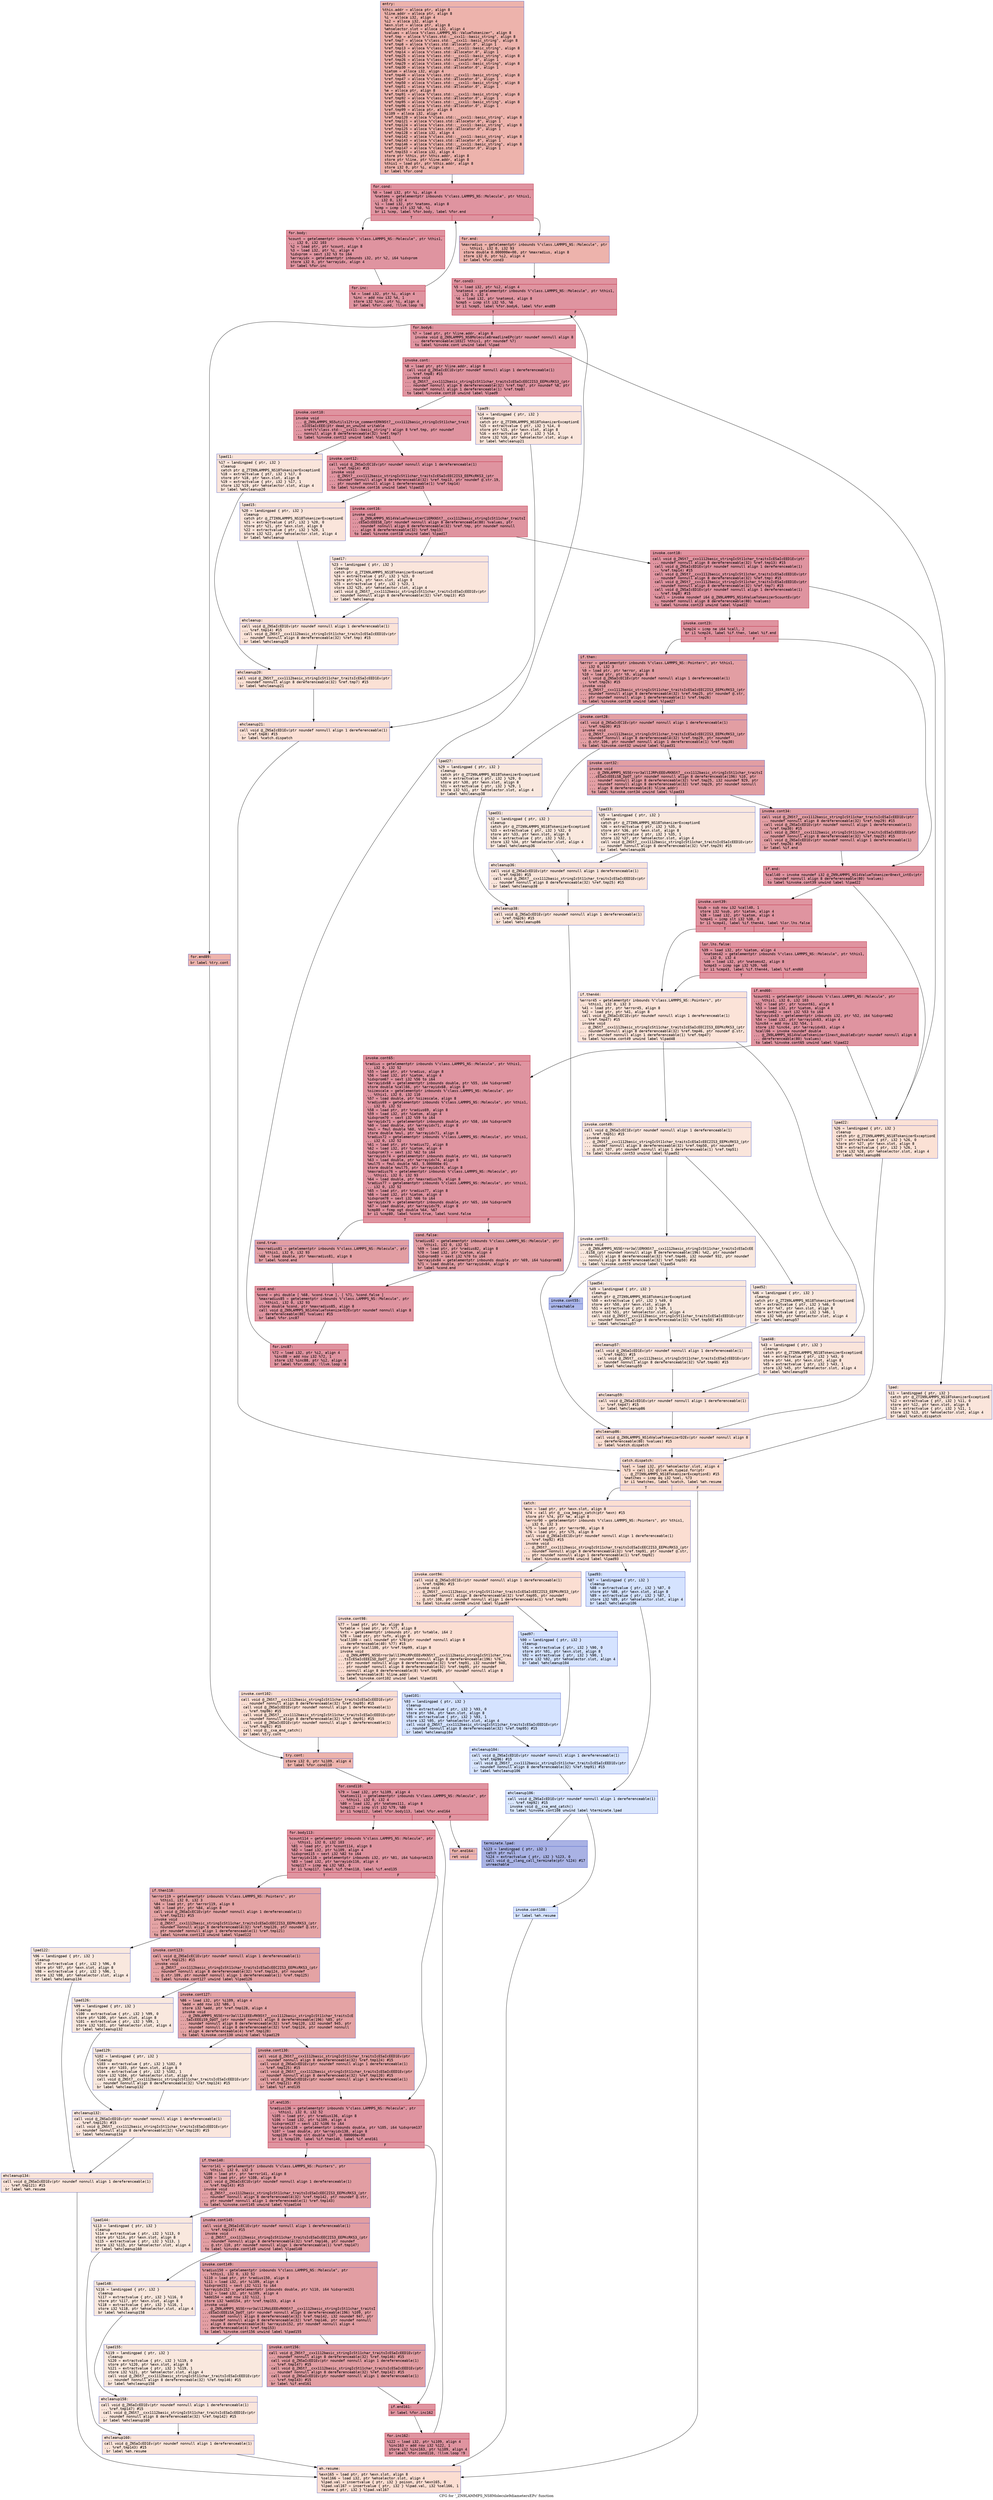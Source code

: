 digraph "CFG for '_ZN9LAMMPS_NS8Molecule9diametersEPc' function" {
	label="CFG for '_ZN9LAMMPS_NS8Molecule9diametersEPc' function";

	Node0x558e6094cd00 [shape=record,color="#3d50c3ff", style=filled, fillcolor="#d6524470" fontname="Courier",label="{entry:\l|  %this.addr = alloca ptr, align 8\l  %line.addr = alloca ptr, align 8\l  %i = alloca i32, align 4\l  %i2 = alloca i32, align 4\l  %exn.slot = alloca ptr, align 8\l  %ehselector.slot = alloca i32, align 4\l  %values = alloca %\"class.LAMMPS_NS::ValueTokenizer\", align 8\l  %ref.tmp = alloca %\"class.std::__cxx11::basic_string\", align 8\l  %ref.tmp7 = alloca %\"class.std::__cxx11::basic_string\", align 8\l  %ref.tmp8 = alloca %\"class.std::allocator.0\", align 1\l  %ref.tmp13 = alloca %\"class.std::__cxx11::basic_string\", align 8\l  %ref.tmp14 = alloca %\"class.std::allocator.0\", align 1\l  %ref.tmp25 = alloca %\"class.std::__cxx11::basic_string\", align 8\l  %ref.tmp26 = alloca %\"class.std::allocator.0\", align 1\l  %ref.tmp29 = alloca %\"class.std::__cxx11::basic_string\", align 8\l  %ref.tmp30 = alloca %\"class.std::allocator.0\", align 1\l  %iatom = alloca i32, align 4\l  %ref.tmp46 = alloca %\"class.std::__cxx11::basic_string\", align 8\l  %ref.tmp47 = alloca %\"class.std::allocator.0\", align 1\l  %ref.tmp50 = alloca %\"class.std::__cxx11::basic_string\", align 8\l  %ref.tmp51 = alloca %\"class.std::allocator.0\", align 1\l  %e = alloca ptr, align 8\l  %ref.tmp91 = alloca %\"class.std::__cxx11::basic_string\", align 8\l  %ref.tmp92 = alloca %\"class.std::allocator.0\", align 1\l  %ref.tmp95 = alloca %\"class.std::__cxx11::basic_string\", align 8\l  %ref.tmp96 = alloca %\"class.std::allocator.0\", align 1\l  %ref.tmp99 = alloca ptr, align 8\l  %i109 = alloca i32, align 4\l  %ref.tmp120 = alloca %\"class.std::__cxx11::basic_string\", align 8\l  %ref.tmp121 = alloca %\"class.std::allocator.0\", align 1\l  %ref.tmp124 = alloca %\"class.std::__cxx11::basic_string\", align 8\l  %ref.tmp125 = alloca %\"class.std::allocator.0\", align 1\l  %ref.tmp128 = alloca i32, align 4\l  %ref.tmp142 = alloca %\"class.std::__cxx11::basic_string\", align 8\l  %ref.tmp143 = alloca %\"class.std::allocator.0\", align 1\l  %ref.tmp146 = alloca %\"class.std::__cxx11::basic_string\", align 8\l  %ref.tmp147 = alloca %\"class.std::allocator.0\", align 1\l  %ref.tmp153 = alloca i32, align 4\l  store ptr %this, ptr %this.addr, align 8\l  store ptr %line, ptr %line.addr, align 8\l  %this1 = load ptr, ptr %this.addr, align 8\l  store i32 0, ptr %i, align 4\l  br label %for.cond\l}"];
	Node0x558e6094cd00 -> Node0x558e60956ec0[tooltip="entry -> for.cond\nProbability 100.00%" ];
	Node0x558e60956ec0 [shape=record,color="#b70d28ff", style=filled, fillcolor="#b70d2870" fontname="Courier",label="{for.cond:\l|  %0 = load i32, ptr %i, align 4\l  %natoms = getelementptr inbounds %\"class.LAMMPS_NS::Molecule\", ptr %this1,\l... i32 0, i32 4\l  %1 = load i32, ptr %natoms, align 8\l  %cmp = icmp slt i32 %0, %1\l  br i1 %cmp, label %for.body, label %for.end\l|{<s0>T|<s1>F}}"];
	Node0x558e60956ec0:s0 -> Node0x558e60957240[tooltip="for.cond -> for.body\nProbability 96.88%" ];
	Node0x558e60956ec0:s1 -> Node0x558e609572c0[tooltip="for.cond -> for.end\nProbability 3.12%" ];
	Node0x558e60957240 [shape=record,color="#b70d28ff", style=filled, fillcolor="#b70d2870" fontname="Courier",label="{for.body:\l|  %count = getelementptr inbounds %\"class.LAMMPS_NS::Molecule\", ptr %this1,\l... i32 0, i32 103\l  %2 = load ptr, ptr %count, align 8\l  %3 = load i32, ptr %i, align 4\l  %idxprom = sext i32 %3 to i64\l  %arrayidx = getelementptr inbounds i32, ptr %2, i64 %idxprom\l  store i32 0, ptr %arrayidx, align 4\l  br label %for.inc\l}"];
	Node0x558e60957240 -> Node0x558e60956130[tooltip="for.body -> for.inc\nProbability 100.00%" ];
	Node0x558e60956130 [shape=record,color="#b70d28ff", style=filled, fillcolor="#b70d2870" fontname="Courier",label="{for.inc:\l|  %4 = load i32, ptr %i, align 4\l  %inc = add nsw i32 %4, 1\l  store i32 %inc, ptr %i, align 4\l  br label %for.cond, !llvm.loop !6\l}"];
	Node0x558e60956130 -> Node0x558e60956ec0[tooltip="for.inc -> for.cond\nProbability 100.00%" ];
	Node0x558e609572c0 [shape=record,color="#3d50c3ff", style=filled, fillcolor="#d6524470" fontname="Courier",label="{for.end:\l|  %maxradius = getelementptr inbounds %\"class.LAMMPS_NS::Molecule\", ptr\l... %this1, i32 0, i32 93\l  store double 0.000000e+00, ptr %maxradius, align 8\l  store i32 0, ptr %i2, align 4\l  br label %for.cond3\l}"];
	Node0x558e609572c0 -> Node0x558e60958160[tooltip="for.end -> for.cond3\nProbability 100.00%" ];
	Node0x558e60958160 [shape=record,color="#b70d28ff", style=filled, fillcolor="#b70d2870" fontname="Courier",label="{for.cond3:\l|  %5 = load i32, ptr %i2, align 4\l  %natoms4 = getelementptr inbounds %\"class.LAMMPS_NS::Molecule\", ptr %this1,\l... i32 0, i32 4\l  %6 = load i32, ptr %natoms4, align 8\l  %cmp5 = icmp slt i32 %5, %6\l  br i1 %cmp5, label %for.body6, label %for.end89\l|{<s0>T|<s1>F}}"];
	Node0x558e60958160:s0 -> Node0x558e609584e0[tooltip="for.cond3 -> for.body6\nProbability 96.88%" ];
	Node0x558e60958160:s1 -> Node0x558e60958560[tooltip="for.cond3 -> for.end89\nProbability 3.12%" ];
	Node0x558e609584e0 [shape=record,color="#b70d28ff", style=filled, fillcolor="#b70d2870" fontname="Courier",label="{for.body6:\l|  %7 = load ptr, ptr %line.addr, align 8\l  invoke void @_ZN9LAMMPS_NS8Molecule8readlineEPc(ptr noundef nonnull align 8\l... dereferenceable(1032) %this1, ptr noundef %7)\l          to label %invoke.cont unwind label %lpad\l}"];
	Node0x558e609584e0 -> Node0x558e60958740[tooltip="for.body6 -> invoke.cont\nProbability 100.00%" ];
	Node0x558e609584e0 -> Node0x558e609587c0[tooltip="for.body6 -> lpad\nProbability 0.00%" ];
	Node0x558e60958740 [shape=record,color="#b70d28ff", style=filled, fillcolor="#b70d2870" fontname="Courier",label="{invoke.cont:\l|  %8 = load ptr, ptr %line.addr, align 8\l  call void @_ZNSaIcEC1Ev(ptr noundef nonnull align 1 dereferenceable(1)\l... %ref.tmp8) #15\l  invoke void\l... @_ZNSt7__cxx1112basic_stringIcSt11char_traitsIcESaIcEEC2IS3_EEPKcRKS3_(ptr\l... noundef nonnull align 8 dereferenceable(32) %ref.tmp7, ptr noundef %8, ptr\l... noundef nonnull align 1 dereferenceable(1) %ref.tmp8)\l          to label %invoke.cont10 unwind label %lpad9\l}"];
	Node0x558e60958740 -> Node0x558e60958bb0[tooltip="invoke.cont -> invoke.cont10\nProbability 100.00%" ];
	Node0x558e60958740 -> Node0x558e60958c00[tooltip="invoke.cont -> lpad9\nProbability 0.00%" ];
	Node0x558e60958bb0 [shape=record,color="#b70d28ff", style=filled, fillcolor="#b70d2870" fontname="Courier",label="{invoke.cont10:\l|  invoke void\l... @_ZN9LAMMPS_NS5utils12trim_commentERKNSt7__cxx1112basic_stringIcSt11char_trait\l...sIcESaIcEEE(ptr dead_on_unwind writable\l... sret(%\"class.std::__cxx11::basic_string\") align 8 %ref.tmp, ptr noundef\l... nonnull align 8 dereferenceable(32) %ref.tmp7)\l          to label %invoke.cont12 unwind label %lpad11\l}"];
	Node0x558e60958bb0 -> Node0x558e60958b60[tooltip="invoke.cont10 -> invoke.cont12\nProbability 100.00%" ];
	Node0x558e60958bb0 -> Node0x558e60958e70[tooltip="invoke.cont10 -> lpad11\nProbability 0.00%" ];
	Node0x558e60958b60 [shape=record,color="#b70d28ff", style=filled, fillcolor="#b70d2870" fontname="Courier",label="{invoke.cont12:\l|  call void @_ZNSaIcEC1Ev(ptr noundef nonnull align 1 dereferenceable(1)\l... %ref.tmp14) #15\l  invoke void\l... @_ZNSt7__cxx1112basic_stringIcSt11char_traitsIcESaIcEEC2IS3_EEPKcRKS3_(ptr\l... noundef nonnull align 8 dereferenceable(32) %ref.tmp13, ptr noundef @.str.19,\l... ptr noundef nonnull align 1 dereferenceable(1) %ref.tmp14)\l          to label %invoke.cont16 unwind label %lpad15\l}"];
	Node0x558e60958b60 -> Node0x558e609591e0[tooltip="invoke.cont12 -> invoke.cont16\nProbability 100.00%" ];
	Node0x558e60958b60 -> Node0x558e60959260[tooltip="invoke.cont12 -> lpad15\nProbability 0.00%" ];
	Node0x558e609591e0 [shape=record,color="#b70d28ff", style=filled, fillcolor="#b70d2870" fontname="Courier",label="{invoke.cont16:\l|  invoke void\l... @_ZN9LAMMPS_NS14ValueTokenizerC1ERKNSt7__cxx1112basic_stringIcSt11char_traitsI\l...cESaIcEEES8_(ptr noundef nonnull align 8 dereferenceable(80) %values, ptr\l... noundef nonnull align 8 dereferenceable(32) %ref.tmp, ptr noundef nonnull\l... align 8 dereferenceable(32) %ref.tmp13)\l          to label %invoke.cont18 unwind label %lpad17\l}"];
	Node0x558e609591e0 -> Node0x558e60959190[tooltip="invoke.cont16 -> invoke.cont18\nProbability 100.00%" ];
	Node0x558e609591e0 -> Node0x558e609594f0[tooltip="invoke.cont16 -> lpad17\nProbability 0.00%" ];
	Node0x558e60959190 [shape=record,color="#b70d28ff", style=filled, fillcolor="#b70d2870" fontname="Courier",label="{invoke.cont18:\l|  call void @_ZNSt7__cxx1112basic_stringIcSt11char_traitsIcESaIcEED1Ev(ptr\l... noundef nonnull align 8 dereferenceable(32) %ref.tmp13) #15\l  call void @_ZNSaIcED1Ev(ptr noundef nonnull align 1 dereferenceable(1)\l... %ref.tmp14) #15\l  call void @_ZNSt7__cxx1112basic_stringIcSt11char_traitsIcESaIcEED1Ev(ptr\l... noundef nonnull align 8 dereferenceable(32) %ref.tmp) #15\l  call void @_ZNSt7__cxx1112basic_stringIcSt11char_traitsIcESaIcEED1Ev(ptr\l... noundef nonnull align 8 dereferenceable(32) %ref.tmp7) #15\l  call void @_ZNSaIcED1Ev(ptr noundef nonnull align 1 dereferenceable(1)\l... %ref.tmp8) #15\l  %call = invoke noundef i64 @_ZN9LAMMPS_NS14ValueTokenizer5countEv(ptr\l... noundef nonnull align 8 dereferenceable(80) %values)\l          to label %invoke.cont23 unwind label %lpad22\l}"];
	Node0x558e60959190 -> Node0x558e60959c90[tooltip="invoke.cont18 -> invoke.cont23\nProbability 100.00%" ];
	Node0x558e60959190 -> Node0x558e60959d10[tooltip="invoke.cont18 -> lpad22\nProbability 0.00%" ];
	Node0x558e60959c90 [shape=record,color="#b70d28ff", style=filled, fillcolor="#b70d2870" fontname="Courier",label="{invoke.cont23:\l|  %cmp24 = icmp ne i64 %call, 2\l  br i1 %cmp24, label %if.then, label %if.end\l|{<s0>T|<s1>F}}"];
	Node0x558e60959c90:s0 -> Node0x558e60959f10[tooltip="invoke.cont23 -> if.then\nProbability 50.00%" ];
	Node0x558e60959c90:s1 -> Node0x558e60959f80[tooltip="invoke.cont23 -> if.end\nProbability 50.00%" ];
	Node0x558e60959f10 [shape=record,color="#3d50c3ff", style=filled, fillcolor="#be242e70" fontname="Courier",label="{if.then:\l|  %error = getelementptr inbounds %\"class.LAMMPS_NS::Pointers\", ptr %this1,\l... i32 0, i32 3\l  %9 = load ptr, ptr %error, align 8\l  %10 = load ptr, ptr %9, align 8\l  call void @_ZNSaIcEC1Ev(ptr noundef nonnull align 1 dereferenceable(1)\l... %ref.tmp26) #15\l  invoke void\l... @_ZNSt7__cxx1112basic_stringIcSt11char_traitsIcESaIcEEC2IS3_EEPKcRKS3_(ptr\l... noundef nonnull align 8 dereferenceable(32) %ref.tmp25, ptr noundef @.str,\l... ptr noundef nonnull align 1 dereferenceable(1) %ref.tmp26)\l          to label %invoke.cont28 unwind label %lpad27\l}"];
	Node0x558e60959f10 -> Node0x558e6095a460[tooltip="if.then -> invoke.cont28\nProbability 100.00%" ];
	Node0x558e60959f10 -> Node0x558e6095a4b0[tooltip="if.then -> lpad27\nProbability 0.00%" ];
	Node0x558e6095a460 [shape=record,color="#3d50c3ff", style=filled, fillcolor="#be242e70" fontname="Courier",label="{invoke.cont28:\l|  call void @_ZNSaIcEC1Ev(ptr noundef nonnull align 1 dereferenceable(1)\l... %ref.tmp30) #15\l  invoke void\l... @_ZNSt7__cxx1112basic_stringIcSt11char_traitsIcESaIcEEC2IS3_EEPKcRKS3_(ptr\l... noundef nonnull align 8 dereferenceable(32) %ref.tmp29, ptr noundef\l... @.str.106, ptr noundef nonnull align 1 dereferenceable(1) %ref.tmp30)\l          to label %invoke.cont32 unwind label %lpad31\l}"];
	Node0x558e6095a460 -> Node0x558e6095a800[tooltip="invoke.cont28 -> invoke.cont32\nProbability 100.00%" ];
	Node0x558e6095a460 -> Node0x558e6095a850[tooltip="invoke.cont28 -> lpad31\nProbability 0.00%" ];
	Node0x558e6095a800 [shape=record,color="#3d50c3ff", style=filled, fillcolor="#be242e70" fontname="Courier",label="{invoke.cont32:\l|  invoke void\l... @_ZN9LAMMPS_NS5Error3allIJRPcEEEvRKNSt7__cxx1112basic_stringIcSt11char_traitsI\l...cESaIcEEEiSB_DpOT_(ptr noundef nonnull align 8 dereferenceable(196) %10, ptr\l... noundef nonnull align 8 dereferenceable(32) %ref.tmp25, i32 noundef 929, ptr\l... noundef nonnull align 8 dereferenceable(32) %ref.tmp29, ptr noundef nonnull\l... align 8 dereferenceable(8) %line.addr)\l          to label %invoke.cont34 unwind label %lpad33\l}"];
	Node0x558e6095a800 -> Node0x558e6095a7b0[tooltip="invoke.cont32 -> invoke.cont34\nProbability 100.00%" ];
	Node0x558e6095a800 -> Node0x558e6095ab10[tooltip="invoke.cont32 -> lpad33\nProbability 0.00%" ];
	Node0x558e6095a7b0 [shape=record,color="#3d50c3ff", style=filled, fillcolor="#be242e70" fontname="Courier",label="{invoke.cont34:\l|  call void @_ZNSt7__cxx1112basic_stringIcSt11char_traitsIcESaIcEED1Ev(ptr\l... noundef nonnull align 8 dereferenceable(32) %ref.tmp29) #15\l  call void @_ZNSaIcED1Ev(ptr noundef nonnull align 1 dereferenceable(1)\l... %ref.tmp30) #15\l  call void @_ZNSt7__cxx1112basic_stringIcSt11char_traitsIcESaIcEED1Ev(ptr\l... noundef nonnull align 8 dereferenceable(32) %ref.tmp25) #15\l  call void @_ZNSaIcED1Ev(ptr noundef nonnull align 1 dereferenceable(1)\l... %ref.tmp26) #15\l  br label %if.end\l}"];
	Node0x558e6095a7b0 -> Node0x558e60959f80[tooltip="invoke.cont34 -> if.end\nProbability 100.00%" ];
	Node0x558e609587c0 [shape=record,color="#3d50c3ff", style=filled, fillcolor="#f4c5ad70" fontname="Courier",label="{lpad:\l|  %11 = landingpad \{ ptr, i32 \}\l          catch ptr @_ZTIN9LAMMPS_NS18TokenizerExceptionE\l  %12 = extractvalue \{ ptr, i32 \} %11, 0\l  store ptr %12, ptr %exn.slot, align 8\l  %13 = extractvalue \{ ptr, i32 \} %11, 1\l  store i32 %13, ptr %ehselector.slot, align 4\l  br label %catch.dispatch\l}"];
	Node0x558e609587c0 -> Node0x558e6095b4c0[tooltip="lpad -> catch.dispatch\nProbability 100.00%" ];
	Node0x558e60958c00 [shape=record,color="#3d50c3ff", style=filled, fillcolor="#f4c5ad70" fontname="Courier",label="{lpad9:\l|  %14 = landingpad \{ ptr, i32 \}\l          cleanup\l          catch ptr @_ZTIN9LAMMPS_NS18TokenizerExceptionE\l  %15 = extractvalue \{ ptr, i32 \} %14, 0\l  store ptr %15, ptr %exn.slot, align 8\l  %16 = extractvalue \{ ptr, i32 \} %14, 1\l  store i32 %16, ptr %ehselector.slot, align 4\l  br label %ehcleanup21\l}"];
	Node0x558e60958c00 -> Node0x558e6095b7f0[tooltip="lpad9 -> ehcleanup21\nProbability 100.00%" ];
	Node0x558e60958e70 [shape=record,color="#3d50c3ff", style=filled, fillcolor="#f4c5ad70" fontname="Courier",label="{lpad11:\l|  %17 = landingpad \{ ptr, i32 \}\l          cleanup\l          catch ptr @_ZTIN9LAMMPS_NS18TokenizerExceptionE\l  %18 = extractvalue \{ ptr, i32 \} %17, 0\l  store ptr %18, ptr %exn.slot, align 8\l  %19 = extractvalue \{ ptr, i32 \} %17, 1\l  store i32 %19, ptr %ehselector.slot, align 4\l  br label %ehcleanup20\l}"];
	Node0x558e60958e70 -> Node0x558e6095bbf0[tooltip="lpad11 -> ehcleanup20\nProbability 100.00%" ];
	Node0x558e60959260 [shape=record,color="#3d50c3ff", style=filled, fillcolor="#f4c5ad70" fontname="Courier",label="{lpad15:\l|  %20 = landingpad \{ ptr, i32 \}\l          cleanup\l          catch ptr @_ZTIN9LAMMPS_NS18TokenizerExceptionE\l  %21 = extractvalue \{ ptr, i32 \} %20, 0\l  store ptr %21, ptr %exn.slot, align 8\l  %22 = extractvalue \{ ptr, i32 \} %20, 1\l  store i32 %22, ptr %ehselector.slot, align 4\l  br label %ehcleanup\l}"];
	Node0x558e60959260 -> Node0x558e6095bff0[tooltip="lpad15 -> ehcleanup\nProbability 100.00%" ];
	Node0x558e609594f0 [shape=record,color="#3d50c3ff", style=filled, fillcolor="#f4c5ad70" fontname="Courier",label="{lpad17:\l|  %23 = landingpad \{ ptr, i32 \}\l          cleanup\l          catch ptr @_ZTIN9LAMMPS_NS18TokenizerExceptionE\l  %24 = extractvalue \{ ptr, i32 \} %23, 0\l  store ptr %24, ptr %exn.slot, align 8\l  %25 = extractvalue \{ ptr, i32 \} %23, 1\l  store i32 %25, ptr %ehselector.slot, align 4\l  call void @_ZNSt7__cxx1112basic_stringIcSt11char_traitsIcESaIcEED1Ev(ptr\l... noundef nonnull align 8 dereferenceable(32) %ref.tmp13) #15\l  br label %ehcleanup\l}"];
	Node0x558e609594f0 -> Node0x558e6095bff0[tooltip="lpad17 -> ehcleanup\nProbability 100.00%" ];
	Node0x558e6095bff0 [shape=record,color="#3d50c3ff", style=filled, fillcolor="#f6bfa670" fontname="Courier",label="{ehcleanup:\l|  call void @_ZNSaIcED1Ev(ptr noundef nonnull align 1 dereferenceable(1)\l... %ref.tmp14) #15\l  call void @_ZNSt7__cxx1112basic_stringIcSt11char_traitsIcESaIcEED1Ev(ptr\l... noundef nonnull align 8 dereferenceable(32) %ref.tmp) #15\l  br label %ehcleanup20\l}"];
	Node0x558e6095bff0 -> Node0x558e6095bbf0[tooltip="ehcleanup -> ehcleanup20\nProbability 100.00%" ];
	Node0x558e6095bbf0 [shape=record,color="#3d50c3ff", style=filled, fillcolor="#f7bca170" fontname="Courier",label="{ehcleanup20:\l|  call void @_ZNSt7__cxx1112basic_stringIcSt11char_traitsIcESaIcEED1Ev(ptr\l... noundef nonnull align 8 dereferenceable(32) %ref.tmp7) #15\l  br label %ehcleanup21\l}"];
	Node0x558e6095bbf0 -> Node0x558e6095b7f0[tooltip="ehcleanup20 -> ehcleanup21\nProbability 100.00%" ];
	Node0x558e6095b7f0 [shape=record,color="#3d50c3ff", style=filled, fillcolor="#f7b99e70" fontname="Courier",label="{ehcleanup21:\l|  call void @_ZNSaIcED1Ev(ptr noundef nonnull align 1 dereferenceable(1)\l... %ref.tmp8) #15\l  br label %catch.dispatch\l}"];
	Node0x558e6095b7f0 -> Node0x558e6095b4c0[tooltip="ehcleanup21 -> catch.dispatch\nProbability 100.00%" ];
	Node0x558e60959d10 [shape=record,color="#3d50c3ff", style=filled, fillcolor="#f7bca170" fontname="Courier",label="{lpad22:\l|  %26 = landingpad \{ ptr, i32 \}\l          cleanup\l          catch ptr @_ZTIN9LAMMPS_NS18TokenizerExceptionE\l  %27 = extractvalue \{ ptr, i32 \} %26, 0\l  store ptr %27, ptr %exn.slot, align 8\l  %28 = extractvalue \{ ptr, i32 \} %26, 1\l  store i32 %28, ptr %ehselector.slot, align 4\l  br label %ehcleanup86\l}"];
	Node0x558e60959d10 -> Node0x558e6095cdb0[tooltip="lpad22 -> ehcleanup86\nProbability 100.00%" ];
	Node0x558e6095a4b0 [shape=record,color="#3d50c3ff", style=filled, fillcolor="#f2cab570" fontname="Courier",label="{lpad27:\l|  %29 = landingpad \{ ptr, i32 \}\l          cleanup\l          catch ptr @_ZTIN9LAMMPS_NS18TokenizerExceptionE\l  %30 = extractvalue \{ ptr, i32 \} %29, 0\l  store ptr %30, ptr %exn.slot, align 8\l  %31 = extractvalue \{ ptr, i32 \} %29, 1\l  store i32 %31, ptr %ehselector.slot, align 4\l  br label %ehcleanup38\l}"];
	Node0x558e6095a4b0 -> Node0x558e6095d150[tooltip="lpad27 -> ehcleanup38\nProbability 100.00%" ];
	Node0x558e6095a850 [shape=record,color="#3d50c3ff", style=filled, fillcolor="#f2cab570" fontname="Courier",label="{lpad31:\l|  %32 = landingpad \{ ptr, i32 \}\l          cleanup\l          catch ptr @_ZTIN9LAMMPS_NS18TokenizerExceptionE\l  %33 = extractvalue \{ ptr, i32 \} %32, 0\l  store ptr %33, ptr %exn.slot, align 8\l  %34 = extractvalue \{ ptr, i32 \} %32, 1\l  store i32 %34, ptr %ehselector.slot, align 4\l  br label %ehcleanup36\l}"];
	Node0x558e6095a850 -> Node0x558e6095d4f0[tooltip="lpad31 -> ehcleanup36\nProbability 100.00%" ];
	Node0x558e6095ab10 [shape=record,color="#3d50c3ff", style=filled, fillcolor="#f2cab570" fontname="Courier",label="{lpad33:\l|  %35 = landingpad \{ ptr, i32 \}\l          cleanup\l          catch ptr @_ZTIN9LAMMPS_NS18TokenizerExceptionE\l  %36 = extractvalue \{ ptr, i32 \} %35, 0\l  store ptr %36, ptr %exn.slot, align 8\l  %37 = extractvalue \{ ptr, i32 \} %35, 1\l  store i32 %37, ptr %ehselector.slot, align 4\l  call void @_ZNSt7__cxx1112basic_stringIcSt11char_traitsIcESaIcEED1Ev(ptr\l... noundef nonnull align 8 dereferenceable(32) %ref.tmp29) #15\l  br label %ehcleanup36\l}"];
	Node0x558e6095ab10 -> Node0x558e6095d4f0[tooltip="lpad33 -> ehcleanup36\nProbability 100.00%" ];
	Node0x558e6095d4f0 [shape=record,color="#3d50c3ff", style=filled, fillcolor="#f4c5ad70" fontname="Courier",label="{ehcleanup36:\l|  call void @_ZNSaIcED1Ev(ptr noundef nonnull align 1 dereferenceable(1)\l... %ref.tmp30) #15\l  call void @_ZNSt7__cxx1112basic_stringIcSt11char_traitsIcESaIcEED1Ev(ptr\l... noundef nonnull align 8 dereferenceable(32) %ref.tmp25) #15\l  br label %ehcleanup38\l}"];
	Node0x558e6095d4f0 -> Node0x558e6095d150[tooltip="ehcleanup36 -> ehcleanup38\nProbability 100.00%" ];
	Node0x558e6095d150 [shape=record,color="#3d50c3ff", style=filled, fillcolor="#f5c1a970" fontname="Courier",label="{ehcleanup38:\l|  call void @_ZNSaIcED1Ev(ptr noundef nonnull align 1 dereferenceable(1)\l... %ref.tmp26) #15\l  br label %ehcleanup86\l}"];
	Node0x558e6095d150 -> Node0x558e6095cdb0[tooltip="ehcleanup38 -> ehcleanup86\nProbability 100.00%" ];
	Node0x558e60959f80 [shape=record,color="#b70d28ff", style=filled, fillcolor="#b70d2870" fontname="Courier",label="{if.end:\l|  %call40 = invoke noundef i32 @_ZN9LAMMPS_NS14ValueTokenizer8next_intEv(ptr\l... noundef nonnull align 8 dereferenceable(80) %values)\l          to label %invoke.cont39 unwind label %lpad22\l}"];
	Node0x558e60959f80 -> Node0x558e6095de60[tooltip="if.end -> invoke.cont39\nProbability 100.00%" ];
	Node0x558e60959f80 -> Node0x558e60959d10[tooltip="if.end -> lpad22\nProbability 0.00%" ];
	Node0x558e6095de60 [shape=record,color="#b70d28ff", style=filled, fillcolor="#b70d2870" fontname="Courier",label="{invoke.cont39:\l|  %sub = sub nsw i32 %call40, 1\l  store i32 %sub, ptr %iatom, align 4\l  %38 = load i32, ptr %iatom, align 4\l  %cmp41 = icmp slt i32 %38, 0\l  br i1 %cmp41, label %if.then44, label %lor.lhs.false\l|{<s0>T|<s1>F}}"];
	Node0x558e6095de60:s0 -> Node0x558e6095e2a0[tooltip="invoke.cont39 -> if.then44\nProbability 0.00%" ];
	Node0x558e6095de60:s1 -> Node0x558e6095e2f0[tooltip="invoke.cont39 -> lor.lhs.false\nProbability 100.00%" ];
	Node0x558e6095e2f0 [shape=record,color="#b70d28ff", style=filled, fillcolor="#b70d2870" fontname="Courier",label="{lor.lhs.false:\l|  %39 = load i32, ptr %iatom, align 4\l  %natoms42 = getelementptr inbounds %\"class.LAMMPS_NS::Molecule\", ptr %this1,\l... i32 0, i32 4\l  %40 = load i32, ptr %natoms42, align 8\l  %cmp43 = icmp sge i32 %39, %40\l  br i1 %cmp43, label %if.then44, label %if.end60\l|{<s0>T|<s1>F}}"];
	Node0x558e6095e2f0:s0 -> Node0x558e6095e2a0[tooltip="lor.lhs.false -> if.then44\nProbability 0.00%" ];
	Node0x558e6095e2f0:s1 -> Node0x558e6095e6c0[tooltip="lor.lhs.false -> if.end60\nProbability 100.00%" ];
	Node0x558e6095e2a0 [shape=record,color="#3d50c3ff", style=filled, fillcolor="#f6bfa670" fontname="Courier",label="{if.then44:\l|  %error45 = getelementptr inbounds %\"class.LAMMPS_NS::Pointers\", ptr\l... %this1, i32 0, i32 3\l  %41 = load ptr, ptr %error45, align 8\l  %42 = load ptr, ptr %41, align 8\l  call void @_ZNSaIcEC1Ev(ptr noundef nonnull align 1 dereferenceable(1)\l... %ref.tmp47) #15\l  invoke void\l... @_ZNSt7__cxx1112basic_stringIcSt11char_traitsIcESaIcEEC2IS3_EEPKcRKS3_(ptr\l... noundef nonnull align 8 dereferenceable(32) %ref.tmp46, ptr noundef @.str,\l... ptr noundef nonnull align 1 dereferenceable(1) %ref.tmp47)\l          to label %invoke.cont49 unwind label %lpad48\l}"];
	Node0x558e6095e2a0 -> Node0x558e60957a60[tooltip="if.then44 -> invoke.cont49\nProbability 50.00%" ];
	Node0x558e6095e2a0 -> Node0x558e60957ae0[tooltip="if.then44 -> lpad48\nProbability 50.00%" ];
	Node0x558e60957a60 [shape=record,color="#3d50c3ff", style=filled, fillcolor="#f4c5ad70" fontname="Courier",label="{invoke.cont49:\l|  call void @_ZNSaIcEC1Ev(ptr noundef nonnull align 1 dereferenceable(1)\l... %ref.tmp51) #15\l  invoke void\l... @_ZNSt7__cxx1112basic_stringIcSt11char_traitsIcESaIcEEC2IS3_EEPKcRKS3_(ptr\l... noundef nonnull align 8 dereferenceable(32) %ref.tmp50, ptr noundef\l... @.str.107, ptr noundef nonnull align 1 dereferenceable(1) %ref.tmp51)\l          to label %invoke.cont53 unwind label %lpad52\l}"];
	Node0x558e60957a60 -> Node0x558e6095f520[tooltip="invoke.cont49 -> invoke.cont53\nProbability 50.00%" ];
	Node0x558e60957a60 -> Node0x558e6095f570[tooltip="invoke.cont49 -> lpad52\nProbability 50.00%" ];
	Node0x558e6095f520 [shape=record,color="#3d50c3ff", style=filled, fillcolor="#f2cab570" fontname="Courier",label="{invoke.cont53:\l|  invoke void\l... @_ZN9LAMMPS_NS5Error3allERKNSt7__cxx1112basic_stringIcSt11char_traitsIcESaIcEE\l...EiS8_(ptr noundef nonnull align 8 dereferenceable(196) %42, ptr noundef\l... nonnull align 8 dereferenceable(32) %ref.tmp46, i32 noundef 932, ptr noundef\l... nonnull align 8 dereferenceable(32) %ref.tmp50) #16\l          to label %invoke.cont55 unwind label %lpad54\l}"];
	Node0x558e6095f520 -> Node0x558e60957bf0[tooltip="invoke.cont53 -> invoke.cont55\nProbability 0.00%" ];
	Node0x558e6095f520 -> Node0x558e6095f840[tooltip="invoke.cont53 -> lpad54\nProbability 100.00%" ];
	Node0x558e60957bf0 [shape=record,color="#3d50c3ff", style=filled, fillcolor="#465ecf70" fontname="Courier",label="{invoke.cont55:\l|  unreachable\l}"];
	Node0x558e60957ae0 [shape=record,color="#3d50c3ff", style=filled, fillcolor="#f4c5ad70" fontname="Courier",label="{lpad48:\l|  %43 = landingpad \{ ptr, i32 \}\l          cleanup\l          catch ptr @_ZTIN9LAMMPS_NS18TokenizerExceptionE\l  %44 = extractvalue \{ ptr, i32 \} %43, 0\l  store ptr %44, ptr %exn.slot, align 8\l  %45 = extractvalue \{ ptr, i32 \} %43, 1\l  store i32 %45, ptr %ehselector.slot, align 4\l  br label %ehcleanup59\l}"];
	Node0x558e60957ae0 -> Node0x558e6095fea0[tooltip="lpad48 -> ehcleanup59\nProbability 100.00%" ];
	Node0x558e6095f570 [shape=record,color="#3d50c3ff", style=filled, fillcolor="#f2cab570" fontname="Courier",label="{lpad52:\l|  %46 = landingpad \{ ptr, i32 \}\l          cleanup\l          catch ptr @_ZTIN9LAMMPS_NS18TokenizerExceptionE\l  %47 = extractvalue \{ ptr, i32 \} %46, 0\l  store ptr %47, ptr %exn.slot, align 8\l  %48 = extractvalue \{ ptr, i32 \} %46, 1\l  store i32 %48, ptr %ehselector.slot, align 4\l  br label %ehcleanup57\l}"];
	Node0x558e6095f570 -> Node0x558e60960a50[tooltip="lpad52 -> ehcleanup57\nProbability 100.00%" ];
	Node0x558e6095f840 [shape=record,color="#3d50c3ff", style=filled, fillcolor="#f2cab570" fontname="Courier",label="{lpad54:\l|  %49 = landingpad \{ ptr, i32 \}\l          cleanup\l          catch ptr @_ZTIN9LAMMPS_NS18TokenizerExceptionE\l  %50 = extractvalue \{ ptr, i32 \} %49, 0\l  store ptr %50, ptr %exn.slot, align 8\l  %51 = extractvalue \{ ptr, i32 \} %49, 1\l  store i32 %51, ptr %ehselector.slot, align 4\l  call void @_ZNSt7__cxx1112basic_stringIcSt11char_traitsIcESaIcEED1Ev(ptr\l... noundef nonnull align 8 dereferenceable(32) %ref.tmp50) #15\l  br label %ehcleanup57\l}"];
	Node0x558e6095f840 -> Node0x558e60960a50[tooltip="lpad54 -> ehcleanup57\nProbability 100.00%" ];
	Node0x558e60960a50 [shape=record,color="#3d50c3ff", style=filled, fillcolor="#f4c5ad70" fontname="Courier",label="{ehcleanup57:\l|  call void @_ZNSaIcED1Ev(ptr noundef nonnull align 1 dereferenceable(1)\l... %ref.tmp51) #15\l  call void @_ZNSt7__cxx1112basic_stringIcSt11char_traitsIcESaIcEED1Ev(ptr\l... noundef nonnull align 8 dereferenceable(32) %ref.tmp46) #15\l  br label %ehcleanup59\l}"];
	Node0x558e60960a50 -> Node0x558e6095fea0[tooltip="ehcleanup57 -> ehcleanup59\nProbability 100.00%" ];
	Node0x558e6095fea0 [shape=record,color="#3d50c3ff", style=filled, fillcolor="#f6bfa670" fontname="Courier",label="{ehcleanup59:\l|  call void @_ZNSaIcED1Ev(ptr noundef nonnull align 1 dereferenceable(1)\l... %ref.tmp47) #15\l  br label %ehcleanup86\l}"];
	Node0x558e6095fea0 -> Node0x558e6095cdb0[tooltip="ehcleanup59 -> ehcleanup86\nProbability 100.00%" ];
	Node0x558e6095e6c0 [shape=record,color="#b70d28ff", style=filled, fillcolor="#b70d2870" fontname="Courier",label="{if.end60:\l|  %count61 = getelementptr inbounds %\"class.LAMMPS_NS::Molecule\", ptr\l... %this1, i32 0, i32 103\l  %52 = load ptr, ptr %count61, align 8\l  %53 = load i32, ptr %iatom, align 4\l  %idxprom62 = sext i32 %53 to i64\l  %arrayidx63 = getelementptr inbounds i32, ptr %52, i64 %idxprom62\l  %54 = load i32, ptr %arrayidx63, align 4\l  %inc64 = add nsw i32 %54, 1\l  store i32 %inc64, ptr %arrayidx63, align 4\l  %call66 = invoke noundef double\l... @_ZN9LAMMPS_NS14ValueTokenizer11next_doubleEv(ptr noundef nonnull align 8\l... dereferenceable(80) %values)\l          to label %invoke.cont65 unwind label %lpad22\l}"];
	Node0x558e6095e6c0 -> Node0x558e60961800[tooltip="if.end60 -> invoke.cont65\nProbability 100.00%" ];
	Node0x558e6095e6c0 -> Node0x558e60959d10[tooltip="if.end60 -> lpad22\nProbability 0.00%" ];
	Node0x558e60961800 [shape=record,color="#b70d28ff", style=filled, fillcolor="#b70d2870" fontname="Courier",label="{invoke.cont65:\l|  %radius = getelementptr inbounds %\"class.LAMMPS_NS::Molecule\", ptr %this1,\l... i32 0, i32 52\l  %55 = load ptr, ptr %radius, align 8\l  %56 = load i32, ptr %iatom, align 4\l  %idxprom67 = sext i32 %56 to i64\l  %arrayidx68 = getelementptr inbounds double, ptr %55, i64 %idxprom67\l  store double %call66, ptr %arrayidx68, align 8\l  %sizescale = getelementptr inbounds %\"class.LAMMPS_NS::Molecule\", ptr\l... %this1, i32 0, i32 110\l  %57 = load double, ptr %sizescale, align 8\l  %radius69 = getelementptr inbounds %\"class.LAMMPS_NS::Molecule\", ptr %this1,\l... i32 0, i32 52\l  %58 = load ptr, ptr %radius69, align 8\l  %59 = load i32, ptr %iatom, align 4\l  %idxprom70 = sext i32 %59 to i64\l  %arrayidx71 = getelementptr inbounds double, ptr %58, i64 %idxprom70\l  %60 = load double, ptr %arrayidx71, align 8\l  %mul = fmul double %60, %57\l  store double %mul, ptr %arrayidx71, align 8\l  %radius72 = getelementptr inbounds %\"class.LAMMPS_NS::Molecule\", ptr %this1,\l... i32 0, i32 52\l  %61 = load ptr, ptr %radius72, align 8\l  %62 = load i32, ptr %iatom, align 4\l  %idxprom73 = sext i32 %62 to i64\l  %arrayidx74 = getelementptr inbounds double, ptr %61, i64 %idxprom73\l  %63 = load double, ptr %arrayidx74, align 8\l  %mul75 = fmul double %63, 5.000000e-01\l  store double %mul75, ptr %arrayidx74, align 8\l  %maxradius76 = getelementptr inbounds %\"class.LAMMPS_NS::Molecule\", ptr\l... %this1, i32 0, i32 93\l  %64 = load double, ptr %maxradius76, align 8\l  %radius77 = getelementptr inbounds %\"class.LAMMPS_NS::Molecule\", ptr %this1,\l... i32 0, i32 52\l  %65 = load ptr, ptr %radius77, align 8\l  %66 = load i32, ptr %iatom, align 4\l  %idxprom78 = sext i32 %66 to i64\l  %arrayidx79 = getelementptr inbounds double, ptr %65, i64 %idxprom78\l  %67 = load double, ptr %arrayidx79, align 8\l  %cmp80 = fcmp ogt double %64, %67\l  br i1 %cmp80, label %cond.true, label %cond.false\l|{<s0>T|<s1>F}}"];
	Node0x558e60961800:s0 -> Node0x558e60962f90[tooltip="invoke.cont65 -> cond.true\nProbability 50.00%" ];
	Node0x558e60961800:s1 -> Node0x558e60963010[tooltip="invoke.cont65 -> cond.false\nProbability 50.00%" ];
	Node0x558e60962f90 [shape=record,color="#3d50c3ff", style=filled, fillcolor="#be242e70" fontname="Courier",label="{cond.true:\l|  %maxradius81 = getelementptr inbounds %\"class.LAMMPS_NS::Molecule\", ptr\l... %this1, i32 0, i32 93\l  %68 = load double, ptr %maxradius81, align 8\l  br label %cond.end\l}"];
	Node0x558e60962f90 -> Node0x558e609632b0[tooltip="cond.true -> cond.end\nProbability 100.00%" ];
	Node0x558e60963010 [shape=record,color="#3d50c3ff", style=filled, fillcolor="#be242e70" fontname="Courier",label="{cond.false:\l|  %radius82 = getelementptr inbounds %\"class.LAMMPS_NS::Molecule\", ptr\l... %this1, i32 0, i32 52\l  %69 = load ptr, ptr %radius82, align 8\l  %70 = load i32, ptr %iatom, align 4\l  %idxprom83 = sext i32 %70 to i64\l  %arrayidx84 = getelementptr inbounds double, ptr %69, i64 %idxprom83\l  %71 = load double, ptr %arrayidx84, align 8\l  br label %cond.end\l}"];
	Node0x558e60963010 -> Node0x558e609632b0[tooltip="cond.false -> cond.end\nProbability 100.00%" ];
	Node0x558e609632b0 [shape=record,color="#b70d28ff", style=filled, fillcolor="#b70d2870" fontname="Courier",label="{cond.end:\l|  %cond = phi double [ %68, %cond.true ], [ %71, %cond.false ]\l  %maxradius85 = getelementptr inbounds %\"class.LAMMPS_NS::Molecule\", ptr\l... %this1, i32 0, i32 93\l  store double %cond, ptr %maxradius85, align 8\l  call void @_ZN9LAMMPS_NS14ValueTokenizerD2Ev(ptr noundef nonnull align 8\l... dereferenceable(80) %values) #15\l  br label %for.inc87\l}"];
	Node0x558e609632b0 -> Node0x558e60963b30[tooltip="cond.end -> for.inc87\nProbability 100.00%" ];
	Node0x558e60963b30 [shape=record,color="#b70d28ff", style=filled, fillcolor="#b70d2870" fontname="Courier",label="{for.inc87:\l|  %72 = load i32, ptr %i2, align 4\l  %inc88 = add nsw i32 %72, 1\l  store i32 %inc88, ptr %i2, align 4\l  br label %for.cond3, !llvm.loop !8\l}"];
	Node0x558e60963b30 -> Node0x558e60958160[tooltip="for.inc87 -> for.cond3\nProbability 100.00%" ];
	Node0x558e6095cdb0 [shape=record,color="#3d50c3ff", style=filled, fillcolor="#f7b59970" fontname="Courier",label="{ehcleanup86:\l|  call void @_ZN9LAMMPS_NS14ValueTokenizerD2Ev(ptr noundef nonnull align 8\l... dereferenceable(80) %values) #15\l  br label %catch.dispatch\l}"];
	Node0x558e6095cdb0 -> Node0x558e6095b4c0[tooltip="ehcleanup86 -> catch.dispatch\nProbability 100.00%" ];
	Node0x558e6095b4c0 [shape=record,color="#3d50c3ff", style=filled, fillcolor="#f7af9170" fontname="Courier",label="{catch.dispatch:\l|  %sel = load i32, ptr %ehselector.slot, align 4\l  %73 = call i32 @llvm.eh.typeid.for(ptr\l... @_ZTIN9LAMMPS_NS18TokenizerExceptionE) #15\l  %matches = icmp eq i32 %sel, %73\l  br i1 %matches, label %catch, label %eh.resume\l|{<s0>T|<s1>F}}"];
	Node0x558e6095b4c0:s0 -> Node0x558e60964360[tooltip="catch.dispatch -> catch\nProbability 50.00%" ];
	Node0x558e6095b4c0:s1 -> Node0x558e609643d0[tooltip="catch.dispatch -> eh.resume\nProbability 50.00%" ];
	Node0x558e60964360 [shape=record,color="#3d50c3ff", style=filled, fillcolor="#f7b59970" fontname="Courier",label="{catch:\l|  %exn = load ptr, ptr %exn.slot, align 8\l  %74 = call ptr @__cxa_begin_catch(ptr %exn) #15\l  store ptr %74, ptr %e, align 8\l  %error90 = getelementptr inbounds %\"class.LAMMPS_NS::Pointers\", ptr %this1,\l... i32 0, i32 3\l  %75 = load ptr, ptr %error90, align 8\l  %76 = load ptr, ptr %75, align 8\l  call void @_ZNSaIcEC1Ev(ptr noundef nonnull align 1 dereferenceable(1)\l... %ref.tmp92) #15\l  invoke void\l... @_ZNSt7__cxx1112basic_stringIcSt11char_traitsIcESaIcEEC2IS3_EEPKcRKS3_(ptr\l... noundef nonnull align 8 dereferenceable(32) %ref.tmp91, ptr noundef @.str,\l... ptr noundef nonnull align 1 dereferenceable(1) %ref.tmp92)\l          to label %invoke.cont94 unwind label %lpad93\l}"];
	Node0x558e60964360 -> Node0x558e60964a80[tooltip="catch -> invoke.cont94\nProbability 100.00%" ];
	Node0x558e60964360 -> Node0x558e60964ad0[tooltip="catch -> lpad93\nProbability 0.00%" ];
	Node0x558e60964a80 [shape=record,color="#3d50c3ff", style=filled, fillcolor="#f7b59970" fontname="Courier",label="{invoke.cont94:\l|  call void @_ZNSaIcEC1Ev(ptr noundef nonnull align 1 dereferenceable(1)\l... %ref.tmp96) #15\l  invoke void\l... @_ZNSt7__cxx1112basic_stringIcSt11char_traitsIcESaIcEEC2IS3_EEPKcRKS3_(ptr\l... noundef nonnull align 8 dereferenceable(32) %ref.tmp95, ptr noundef\l... @.str.108, ptr noundef nonnull align 1 dereferenceable(1) %ref.tmp96)\l          to label %invoke.cont98 unwind label %lpad97\l}"];
	Node0x558e60964a80 -> Node0x558e60964dc0[tooltip="invoke.cont94 -> invoke.cont98\nProbability 100.00%" ];
	Node0x558e60964a80 -> Node0x558e60964e10[tooltip="invoke.cont94 -> lpad97\nProbability 0.00%" ];
	Node0x558e60964dc0 [shape=record,color="#3d50c3ff", style=filled, fillcolor="#f7b59970" fontname="Courier",label="{invoke.cont98:\l|  %77 = load ptr, ptr %e, align 8\l  %vtable = load ptr, ptr %77, align 8\l  %vfn = getelementptr inbounds ptr, ptr %vtable, i64 2\l  %78 = load ptr, ptr %vfn, align 8\l  %call100 = call noundef ptr %78(ptr noundef nonnull align 8\l... dereferenceable(40) %77) #15\l  store ptr %call100, ptr %ref.tmp99, align 8\l  invoke void\l... @_ZN9LAMMPS_NS5Error3allIJPKcRPcEEEvRKNSt7__cxx1112basic_stringIcSt11char_trai\l...tsIcESaIcEEEiSD_DpOT_(ptr noundef nonnull align 8 dereferenceable(196) %76,\l... ptr noundef nonnull align 8 dereferenceable(32) %ref.tmp91, i32 noundef 940,\l... ptr noundef nonnull align 8 dereferenceable(32) %ref.tmp95, ptr noundef\l... nonnull align 8 dereferenceable(8) %ref.tmp99, ptr noundef nonnull align 8\l... dereferenceable(8) %line.addr)\l          to label %invoke.cont102 unwind label %lpad101\l}"];
	Node0x558e60964dc0 -> Node0x558e607aef40[tooltip="invoke.cont98 -> invoke.cont102\nProbability 100.00%" ];
	Node0x558e60964dc0 -> Node0x558e607aefc0[tooltip="invoke.cont98 -> lpad101\nProbability 0.00%" ];
	Node0x558e607aef40 [shape=record,color="#3d50c3ff", style=filled, fillcolor="#f7b59970" fontname="Courier",label="{invoke.cont102:\l|  call void @_ZNSt7__cxx1112basic_stringIcSt11char_traitsIcESaIcEED1Ev(ptr\l... noundef nonnull align 8 dereferenceable(32) %ref.tmp95) #15\l  call void @_ZNSaIcED1Ev(ptr noundef nonnull align 1 dereferenceable(1)\l... %ref.tmp96) #15\l  call void @_ZNSt7__cxx1112basic_stringIcSt11char_traitsIcESaIcEED1Ev(ptr\l... noundef nonnull align 8 dereferenceable(32) %ref.tmp91) #15\l  call void @_ZNSaIcED1Ev(ptr noundef nonnull align 1 dereferenceable(1)\l... %ref.tmp92) #15\l  call void @__cxa_end_catch()\l  br label %try.cont\l}"];
	Node0x558e607aef40 -> Node0x558e607af830[tooltip="invoke.cont102 -> try.cont\nProbability 100.00%" ];
	Node0x558e607af830 [shape=record,color="#3d50c3ff", style=filled, fillcolor="#d6524470" fontname="Courier",label="{try.cont:\l|  store i32 0, ptr %i109, align 4\l  br label %for.cond110\l}"];
	Node0x558e607af830 -> Node0x558e607af920[tooltip="try.cont -> for.cond110\nProbability 100.00%" ];
	Node0x558e607af920 [shape=record,color="#b70d28ff", style=filled, fillcolor="#b70d2870" fontname="Courier",label="{for.cond110:\l|  %79 = load i32, ptr %i109, align 4\l  %natoms111 = getelementptr inbounds %\"class.LAMMPS_NS::Molecule\", ptr\l... %this1, i32 0, i32 4\l  %80 = load i32, ptr %natoms111, align 8\l  %cmp112 = icmp slt i32 %79, %80\l  br i1 %cmp112, label %for.body113, label %for.end164\l|{<s0>T|<s1>F}}"];
	Node0x558e607af920:s0 -> Node0x558e607afc20[tooltip="for.cond110 -> for.body113\nProbability 96.88%" ];
	Node0x558e607af920:s1 -> Node0x558e607afca0[tooltip="for.cond110 -> for.end164\nProbability 3.12%" ];
	Node0x558e607afc20 [shape=record,color="#b70d28ff", style=filled, fillcolor="#b70d2870" fontname="Courier",label="{for.body113:\l|  %count114 = getelementptr inbounds %\"class.LAMMPS_NS::Molecule\", ptr\l... %this1, i32 0, i32 103\l  %81 = load ptr, ptr %count114, align 8\l  %82 = load i32, ptr %i109, align 4\l  %idxprom115 = sext i32 %82 to i64\l  %arrayidx116 = getelementptr inbounds i32, ptr %81, i64 %idxprom115\l  %83 = load i32, ptr %arrayidx116, align 4\l  %cmp117 = icmp eq i32 %83, 0\l  br i1 %cmp117, label %if.then118, label %if.end135\l|{<s0>T|<s1>F}}"];
	Node0x558e607afc20:s0 -> Node0x558e607b02c0[tooltip="for.body113 -> if.then118\nProbability 37.50%" ];
	Node0x558e607afc20:s1 -> Node0x558e607b0340[tooltip="for.body113 -> if.end135\nProbability 62.50%" ];
	Node0x558e607b02c0 [shape=record,color="#3d50c3ff", style=filled, fillcolor="#c32e3170" fontname="Courier",label="{if.then118:\l|  %error119 = getelementptr inbounds %\"class.LAMMPS_NS::Pointers\", ptr\l... %this1, i32 0, i32 3\l  %84 = load ptr, ptr %error119, align 8\l  %85 = load ptr, ptr %84, align 8\l  call void @_ZNSaIcEC1Ev(ptr noundef nonnull align 1 dereferenceable(1)\l... %ref.tmp121) #15\l  invoke void\l... @_ZNSt7__cxx1112basic_stringIcSt11char_traitsIcESaIcEEC2IS3_EEPKcRKS3_(ptr\l... noundef nonnull align 8 dereferenceable(32) %ref.tmp120, ptr noundef @.str,\l... ptr noundef nonnull align 1 dereferenceable(1) %ref.tmp121)\l          to label %invoke.cont123 unwind label %lpad122\l}"];
	Node0x558e607b02c0 -> Node0x558e60968550[tooltip="if.then118 -> invoke.cont123\nProbability 100.00%" ];
	Node0x558e607b02c0 -> Node0x558e609685d0[tooltip="if.then118 -> lpad122\nProbability 0.00%" ];
	Node0x558e60968550 [shape=record,color="#3d50c3ff", style=filled, fillcolor="#c32e3170" fontname="Courier",label="{invoke.cont123:\l|  call void @_ZNSaIcEC1Ev(ptr noundef nonnull align 1 dereferenceable(1)\l... %ref.tmp125) #15\l  invoke void\l... @_ZNSt7__cxx1112basic_stringIcSt11char_traitsIcESaIcEEC2IS3_EEPKcRKS3_(ptr\l... noundef nonnull align 8 dereferenceable(32) %ref.tmp124, ptr noundef\l... @.str.109, ptr noundef nonnull align 1 dereferenceable(1) %ref.tmp125)\l          to label %invoke.cont127 unwind label %lpad126\l}"];
	Node0x558e60968550 -> Node0x558e60968950[tooltip="invoke.cont123 -> invoke.cont127\nProbability 100.00%" ];
	Node0x558e60968550 -> Node0x558e609689a0[tooltip="invoke.cont123 -> lpad126\nProbability 0.00%" ];
	Node0x558e60968950 [shape=record,color="#3d50c3ff", style=filled, fillcolor="#c32e3170" fontname="Courier",label="{invoke.cont127:\l|  %86 = load i32, ptr %i109, align 4\l  %add = add nsw i32 %86, 1\l  store i32 %add, ptr %ref.tmp128, align 4\l  invoke void\l... @_ZN9LAMMPS_NS5Error3allIJiEEEvRKNSt7__cxx1112basic_stringIcSt11char_traitsIcE\l...SaIcEEEiS9_DpOT_(ptr noundef nonnull align 8 dereferenceable(196) %85, ptr\l... noundef nonnull align 8 dereferenceable(32) %ref.tmp120, i32 noundef 945, ptr\l... noundef nonnull align 8 dereferenceable(32) %ref.tmp124, ptr noundef nonnull\l... align 4 dereferenceable(4) %ref.tmp128)\l          to label %invoke.cont130 unwind label %lpad129\l}"];
	Node0x558e60968950 -> Node0x558e60968900[tooltip="invoke.cont127 -> invoke.cont130\nProbability 100.00%" ];
	Node0x558e60968950 -> Node0x558e60968e80[tooltip="invoke.cont127 -> lpad129\nProbability 0.00%" ];
	Node0x558e60968900 [shape=record,color="#3d50c3ff", style=filled, fillcolor="#c32e3170" fontname="Courier",label="{invoke.cont130:\l|  call void @_ZNSt7__cxx1112basic_stringIcSt11char_traitsIcESaIcEED1Ev(ptr\l... noundef nonnull align 8 dereferenceable(32) %ref.tmp124) #15\l  call void @_ZNSaIcED1Ev(ptr noundef nonnull align 1 dereferenceable(1)\l... %ref.tmp125) #15\l  call void @_ZNSt7__cxx1112basic_stringIcSt11char_traitsIcESaIcEED1Ev(ptr\l... noundef nonnull align 8 dereferenceable(32) %ref.tmp120) #15\l  call void @_ZNSaIcED1Ev(ptr noundef nonnull align 1 dereferenceable(1)\l... %ref.tmp121) #15\l  br label %if.end135\l}"];
	Node0x558e60968900 -> Node0x558e607b0340[tooltip="invoke.cont130 -> if.end135\nProbability 100.00%" ];
	Node0x558e60958560 [shape=record,color="#3d50c3ff", style=filled, fillcolor="#d6524470" fontname="Courier",label="{for.end89:\l|  br label %try.cont\l}"];
	Node0x558e60958560 -> Node0x558e607af830[tooltip="for.end89 -> try.cont\nProbability 100.00%" ];
	Node0x558e60964ad0 [shape=record,color="#3d50c3ff", style=filled, fillcolor="#a1c0ff70" fontname="Courier",label="{lpad93:\l|  %87 = landingpad \{ ptr, i32 \}\l          cleanup\l  %88 = extractvalue \{ ptr, i32 \} %87, 0\l  store ptr %88, ptr %exn.slot, align 8\l  %89 = extractvalue \{ ptr, i32 \} %87, 1\l  store i32 %89, ptr %ehselector.slot, align 4\l  br label %ehcleanup106\l}"];
	Node0x558e60964ad0 -> Node0x558e60969840[tooltip="lpad93 -> ehcleanup106\nProbability 100.00%" ];
	Node0x558e60964e10 [shape=record,color="#3d50c3ff", style=filled, fillcolor="#a1c0ff70" fontname="Courier",label="{lpad97:\l|  %90 = landingpad \{ ptr, i32 \}\l          cleanup\l  %91 = extractvalue \{ ptr, i32 \} %90, 0\l  store ptr %91, ptr %exn.slot, align 8\l  %92 = extractvalue \{ ptr, i32 \} %90, 1\l  store i32 %92, ptr %ehselector.slot, align 4\l  br label %ehcleanup104\l}"];
	Node0x558e60964e10 -> Node0x558e60969bb0[tooltip="lpad97 -> ehcleanup104\nProbability 100.00%" ];
	Node0x558e607aefc0 [shape=record,color="#3d50c3ff", style=filled, fillcolor="#a1c0ff70" fontname="Courier",label="{lpad101:\l|  %93 = landingpad \{ ptr, i32 \}\l          cleanup\l  %94 = extractvalue \{ ptr, i32 \} %93, 0\l  store ptr %94, ptr %exn.slot, align 8\l  %95 = extractvalue \{ ptr, i32 \} %93, 1\l  store i32 %95, ptr %ehselector.slot, align 4\l  call void @_ZNSt7__cxx1112basic_stringIcSt11char_traitsIcESaIcEED1Ev(ptr\l... noundef nonnull align 8 dereferenceable(32) %ref.tmp95) #15\l  br label %ehcleanup104\l}"];
	Node0x558e607aefc0 -> Node0x558e60969bb0[tooltip="lpad101 -> ehcleanup104\nProbability 100.00%" ];
	Node0x558e60969bb0 [shape=record,color="#3d50c3ff", style=filled, fillcolor="#a7c5fe70" fontname="Courier",label="{ehcleanup104:\l|  call void @_ZNSaIcED1Ev(ptr noundef nonnull align 1 dereferenceable(1)\l... %ref.tmp96) #15\l  call void @_ZNSt7__cxx1112basic_stringIcSt11char_traitsIcESaIcEED1Ev(ptr\l... noundef nonnull align 8 dereferenceable(32) %ref.tmp91) #15\l  br label %ehcleanup106\l}"];
	Node0x558e60969bb0 -> Node0x558e60969840[tooltip="ehcleanup104 -> ehcleanup106\nProbability 100.00%" ];
	Node0x558e60969840 [shape=record,color="#3d50c3ff", style=filled, fillcolor="#abc8fd70" fontname="Courier",label="{ehcleanup106:\l|  call void @_ZNSaIcED1Ev(ptr noundef nonnull align 1 dereferenceable(1)\l... %ref.tmp92) #15\l  invoke void @__cxa_end_catch()\l          to label %invoke.cont108 unwind label %terminate.lpad\l}"];
	Node0x558e60969840 -> Node0x558e60960680[tooltip="ehcleanup106 -> invoke.cont108\nProbability 100.00%" ];
	Node0x558e60969840 -> Node0x558e609606d0[tooltip="ehcleanup106 -> terminate.lpad\nProbability 0.00%" ];
	Node0x558e60960680 [shape=record,color="#3d50c3ff", style=filled, fillcolor="#abc8fd70" fontname="Courier",label="{invoke.cont108:\l|  br label %eh.resume\l}"];
	Node0x558e60960680 -> Node0x558e609643d0[tooltip="invoke.cont108 -> eh.resume\nProbability 100.00%" ];
	Node0x558e609685d0 [shape=record,color="#3d50c3ff", style=filled, fillcolor="#f2cab570" fontname="Courier",label="{lpad122:\l|  %96 = landingpad \{ ptr, i32 \}\l          cleanup\l  %97 = extractvalue \{ ptr, i32 \} %96, 0\l  store ptr %97, ptr %exn.slot, align 8\l  %98 = extractvalue \{ ptr, i32 \} %96, 1\l  store i32 %98, ptr %ehselector.slot, align 4\l  br label %ehcleanup134\l}"];
	Node0x558e609685d0 -> Node0x558e6096b180[tooltip="lpad122 -> ehcleanup134\nProbability 100.00%" ];
	Node0x558e609689a0 [shape=record,color="#3d50c3ff", style=filled, fillcolor="#f2cab570" fontname="Courier",label="{lpad126:\l|  %99 = landingpad \{ ptr, i32 \}\l          cleanup\l  %100 = extractvalue \{ ptr, i32 \} %99, 0\l  store ptr %100, ptr %exn.slot, align 8\l  %101 = extractvalue \{ ptr, i32 \} %99, 1\l  store i32 %101, ptr %ehselector.slot, align 4\l  br label %ehcleanup132\l}"];
	Node0x558e609689a0 -> Node0x558e6096b4d0[tooltip="lpad126 -> ehcleanup132\nProbability 100.00%" ];
	Node0x558e60968e80 [shape=record,color="#3d50c3ff", style=filled, fillcolor="#f2cab570" fontname="Courier",label="{lpad129:\l|  %102 = landingpad \{ ptr, i32 \}\l          cleanup\l  %103 = extractvalue \{ ptr, i32 \} %102, 0\l  store ptr %103, ptr %exn.slot, align 8\l  %104 = extractvalue \{ ptr, i32 \} %102, 1\l  store i32 %104, ptr %ehselector.slot, align 4\l  call void @_ZNSt7__cxx1112basic_stringIcSt11char_traitsIcESaIcEED1Ev(ptr\l... noundef nonnull align 8 dereferenceable(32) %ref.tmp124) #15\l  br label %ehcleanup132\l}"];
	Node0x558e60968e80 -> Node0x558e6096b4d0[tooltip="lpad129 -> ehcleanup132\nProbability 100.00%" ];
	Node0x558e6096b4d0 [shape=record,color="#3d50c3ff", style=filled, fillcolor="#f3c7b170" fontname="Courier",label="{ehcleanup132:\l|  call void @_ZNSaIcED1Ev(ptr noundef nonnull align 1 dereferenceable(1)\l... %ref.tmp125) #15\l  call void @_ZNSt7__cxx1112basic_stringIcSt11char_traitsIcESaIcEED1Ev(ptr\l... noundef nonnull align 8 dereferenceable(32) %ref.tmp120) #15\l  br label %ehcleanup134\l}"];
	Node0x558e6096b4d0 -> Node0x558e6096b180[tooltip="ehcleanup132 -> ehcleanup134\nProbability 100.00%" ];
	Node0x558e6096b180 [shape=record,color="#3d50c3ff", style=filled, fillcolor="#f5c1a970" fontname="Courier",label="{ehcleanup134:\l|  call void @_ZNSaIcED1Ev(ptr noundef nonnull align 1 dereferenceable(1)\l... %ref.tmp121) #15\l  br label %eh.resume\l}"];
	Node0x558e6096b180 -> Node0x558e609643d0[tooltip="ehcleanup134 -> eh.resume\nProbability 100.00%" ];
	Node0x558e607b0340 [shape=record,color="#b70d28ff", style=filled, fillcolor="#b70d2870" fontname="Courier",label="{if.end135:\l|  %radius136 = getelementptr inbounds %\"class.LAMMPS_NS::Molecule\", ptr\l... %this1, i32 0, i32 52\l  %105 = load ptr, ptr %radius136, align 8\l  %106 = load i32, ptr %i109, align 4\l  %idxprom137 = sext i32 %106 to i64\l  %arrayidx138 = getelementptr inbounds double, ptr %105, i64 %idxprom137\l  %107 = load double, ptr %arrayidx138, align 8\l  %cmp139 = fcmp olt double %107, 0.000000e+00\l  br i1 %cmp139, label %if.then140, label %if.end161\l|{<s0>T|<s1>F}}"];
	Node0x558e607b0340:s0 -> Node0x558e6096c270[tooltip="if.end135 -> if.then140\nProbability 50.00%" ];
	Node0x558e607b0340:s1 -> Node0x558e6096c2f0[tooltip="if.end135 -> if.end161\nProbability 50.00%" ];
	Node0x558e6096c270 [shape=record,color="#3d50c3ff", style=filled, fillcolor="#be242e70" fontname="Courier",label="{if.then140:\l|  %error141 = getelementptr inbounds %\"class.LAMMPS_NS::Pointers\", ptr\l... %this1, i32 0, i32 3\l  %108 = load ptr, ptr %error141, align 8\l  %109 = load ptr, ptr %108, align 8\l  call void @_ZNSaIcEC1Ev(ptr noundef nonnull align 1 dereferenceable(1)\l... %ref.tmp143) #15\l  invoke void\l... @_ZNSt7__cxx1112basic_stringIcSt11char_traitsIcESaIcEEC2IS3_EEPKcRKS3_(ptr\l... noundef nonnull align 8 dereferenceable(32) %ref.tmp142, ptr noundef @.str,\l... ptr noundef nonnull align 1 dereferenceable(1) %ref.tmp143)\l          to label %invoke.cont145 unwind label %lpad144\l}"];
	Node0x558e6096c270 -> Node0x558e6096c790[tooltip="if.then140 -> invoke.cont145\nProbability 100.00%" ];
	Node0x558e6096c270 -> Node0x558e6096c810[tooltip="if.then140 -> lpad144\nProbability 0.00%" ];
	Node0x558e6096c790 [shape=record,color="#3d50c3ff", style=filled, fillcolor="#be242e70" fontname="Courier",label="{invoke.cont145:\l|  call void @_ZNSaIcEC1Ev(ptr noundef nonnull align 1 dereferenceable(1)\l... %ref.tmp147) #15\l  invoke void\l... @_ZNSt7__cxx1112basic_stringIcSt11char_traitsIcESaIcEEC2IS3_EEPKcRKS3_(ptr\l... noundef nonnull align 8 dereferenceable(32) %ref.tmp146, ptr noundef\l... @.str.110, ptr noundef nonnull align 1 dereferenceable(1) %ref.tmp147)\l          to label %invoke.cont149 unwind label %lpad148\l}"];
	Node0x558e6096c790 -> Node0x558e6096cb30[tooltip="invoke.cont145 -> invoke.cont149\nProbability 100.00%" ];
	Node0x558e6096c790 -> Node0x558e6096cb80[tooltip="invoke.cont145 -> lpad148\nProbability 0.00%" ];
	Node0x558e6096cb30 [shape=record,color="#3d50c3ff", style=filled, fillcolor="#be242e70" fontname="Courier",label="{invoke.cont149:\l|  %radius150 = getelementptr inbounds %\"class.LAMMPS_NS::Molecule\", ptr\l... %this1, i32 0, i32 52\l  %110 = load ptr, ptr %radius150, align 8\l  %111 = load i32, ptr %i109, align 4\l  %idxprom151 = sext i32 %111 to i64\l  %arrayidx152 = getelementptr inbounds double, ptr %110, i64 %idxprom151\l  %112 = load i32, ptr %i109, align 4\l  %add154 = add nsw i32 %112, 1\l  store i32 %add154, ptr %ref.tmp153, align 4\l  invoke void\l... @_ZN9LAMMPS_NS5Error3allIJRdiEEEvRKNSt7__cxx1112basic_stringIcSt11char_traitsI\l...cESaIcEEEiSA_DpOT_(ptr noundef nonnull align 8 dereferenceable(196) %109, ptr\l... noundef nonnull align 8 dereferenceable(32) %ref.tmp142, i32 noundef 947, ptr\l... noundef nonnull align 8 dereferenceable(32) %ref.tmp146, ptr noundef nonnull\l... align 8 dereferenceable(8) %arrayidx152, ptr noundef nonnull align 4\l... dereferenceable(4) %ref.tmp153)\l          to label %invoke.cont156 unwind label %lpad155\l}"];
	Node0x558e6096cb30 -> Node0x558e6096cae0[tooltip="invoke.cont149 -> invoke.cont156\nProbability 100.00%" ];
	Node0x558e6096cb30 -> Node0x558e6095ec30[tooltip="invoke.cont149 -> lpad155\nProbability 0.00%" ];
	Node0x558e6096cae0 [shape=record,color="#3d50c3ff", style=filled, fillcolor="#be242e70" fontname="Courier",label="{invoke.cont156:\l|  call void @_ZNSt7__cxx1112basic_stringIcSt11char_traitsIcESaIcEED1Ev(ptr\l... noundef nonnull align 8 dereferenceable(32) %ref.tmp146) #15\l  call void @_ZNSaIcED1Ev(ptr noundef nonnull align 1 dereferenceable(1)\l... %ref.tmp147) #15\l  call void @_ZNSt7__cxx1112basic_stringIcSt11char_traitsIcESaIcEED1Ev(ptr\l... noundef nonnull align 8 dereferenceable(32) %ref.tmp142) #15\l  call void @_ZNSaIcED1Ev(ptr noundef nonnull align 1 dereferenceable(1)\l... %ref.tmp143) #15\l  br label %if.end161\l}"];
	Node0x558e6096cae0 -> Node0x558e6096c2f0[tooltip="invoke.cont156 -> if.end161\nProbability 100.00%" ];
	Node0x558e6096c810 [shape=record,color="#3d50c3ff", style=filled, fillcolor="#f2cab570" fontname="Courier",label="{lpad144:\l|  %113 = landingpad \{ ptr, i32 \}\l          cleanup\l  %114 = extractvalue \{ ptr, i32 \} %113, 0\l  store ptr %114, ptr %exn.slot, align 8\l  %115 = extractvalue \{ ptr, i32 \} %113, 1\l  store i32 %115, ptr %ehselector.slot, align 4\l  br label %ehcleanup160\l}"];
	Node0x558e6096c810 -> Node0x558e6096eab0[tooltip="lpad144 -> ehcleanup160\nProbability 100.00%" ];
	Node0x558e6096cb80 [shape=record,color="#3d50c3ff", style=filled, fillcolor="#f2cab570" fontname="Courier",label="{lpad148:\l|  %116 = landingpad \{ ptr, i32 \}\l          cleanup\l  %117 = extractvalue \{ ptr, i32 \} %116, 0\l  store ptr %117, ptr %exn.slot, align 8\l  %118 = extractvalue \{ ptr, i32 \} %116, 1\l  store i32 %118, ptr %ehselector.slot, align 4\l  br label %ehcleanup158\l}"];
	Node0x558e6096cb80 -> Node0x558e6096edf0[tooltip="lpad148 -> ehcleanup158\nProbability 100.00%" ];
	Node0x558e6095ec30 [shape=record,color="#3d50c3ff", style=filled, fillcolor="#f2cab570" fontname="Courier",label="{lpad155:\l|  %119 = landingpad \{ ptr, i32 \}\l          cleanup\l  %120 = extractvalue \{ ptr, i32 \} %119, 0\l  store ptr %120, ptr %exn.slot, align 8\l  %121 = extractvalue \{ ptr, i32 \} %119, 1\l  store i32 %121, ptr %ehselector.slot, align 4\l  call void @_ZNSt7__cxx1112basic_stringIcSt11char_traitsIcESaIcEED1Ev(ptr\l... noundef nonnull align 8 dereferenceable(32) %ref.tmp146) #15\l  br label %ehcleanup158\l}"];
	Node0x558e6095ec30 -> Node0x558e6096edf0[tooltip="lpad155 -> ehcleanup158\nProbability 100.00%" ];
	Node0x558e6096edf0 [shape=record,color="#3d50c3ff", style=filled, fillcolor="#f4c5ad70" fontname="Courier",label="{ehcleanup158:\l|  call void @_ZNSaIcED1Ev(ptr noundef nonnull align 1 dereferenceable(1)\l... %ref.tmp147) #15\l  call void @_ZNSt7__cxx1112basic_stringIcSt11char_traitsIcESaIcEED1Ev(ptr\l... noundef nonnull align 8 dereferenceable(32) %ref.tmp142) #15\l  br label %ehcleanup160\l}"];
	Node0x558e6096edf0 -> Node0x558e6096eab0[tooltip="ehcleanup158 -> ehcleanup160\nProbability 100.00%" ];
	Node0x558e6096eab0 [shape=record,color="#3d50c3ff", style=filled, fillcolor="#f5c1a970" fontname="Courier",label="{ehcleanup160:\l|  call void @_ZNSaIcED1Ev(ptr noundef nonnull align 1 dereferenceable(1)\l... %ref.tmp143) #15\l  br label %eh.resume\l}"];
	Node0x558e6096eab0 -> Node0x558e609643d0[tooltip="ehcleanup160 -> eh.resume\nProbability 100.00%" ];
	Node0x558e6096c2f0 [shape=record,color="#b70d28ff", style=filled, fillcolor="#b70d2870" fontname="Courier",label="{if.end161:\l|  br label %for.inc162\l}"];
	Node0x558e6096c2f0 -> Node0x558e6096f770[tooltip="if.end161 -> for.inc162\nProbability 100.00%" ];
	Node0x558e6096f770 [shape=record,color="#b70d28ff", style=filled, fillcolor="#b70d2870" fontname="Courier",label="{for.inc162:\l|  %122 = load i32, ptr %i109, align 4\l  %inc163 = add nsw i32 %122, 1\l  store i32 %inc163, ptr %i109, align 4\l  br label %for.cond110, !llvm.loop !9\l}"];
	Node0x558e6096f770 -> Node0x558e607af920[tooltip="for.inc162 -> for.cond110\nProbability 100.00%" ];
	Node0x558e607afca0 [shape=record,color="#3d50c3ff", style=filled, fillcolor="#d6524470" fontname="Courier",label="{for.end164:\l|  ret void\l}"];
	Node0x558e609643d0 [shape=record,color="#3d50c3ff", style=filled, fillcolor="#f7b39670" fontname="Courier",label="{eh.resume:\l|  %exn165 = load ptr, ptr %exn.slot, align 8\l  %sel166 = load i32, ptr %ehselector.slot, align 4\l  %lpad.val = insertvalue \{ ptr, i32 \} poison, ptr %exn165, 0\l  %lpad.val167 = insertvalue \{ ptr, i32 \} %lpad.val, i32 %sel166, 1\l  resume \{ ptr, i32 \} %lpad.val167\l}"];
	Node0x558e609606d0 [shape=record,color="#3d50c3ff", style=filled, fillcolor="#3d50c370" fontname="Courier",label="{terminate.lpad:\l|  %123 = landingpad \{ ptr, i32 \}\l          catch ptr null\l  %124 = extractvalue \{ ptr, i32 \} %123, 0\l  call void @__clang_call_terminate(ptr %124) #17\l  unreachable\l}"];
}
